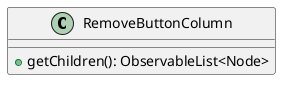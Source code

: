 @startuml

    class RemoveButtonColumn {
        +getChildren(): ObservableList<Node>
    }

@enduml
